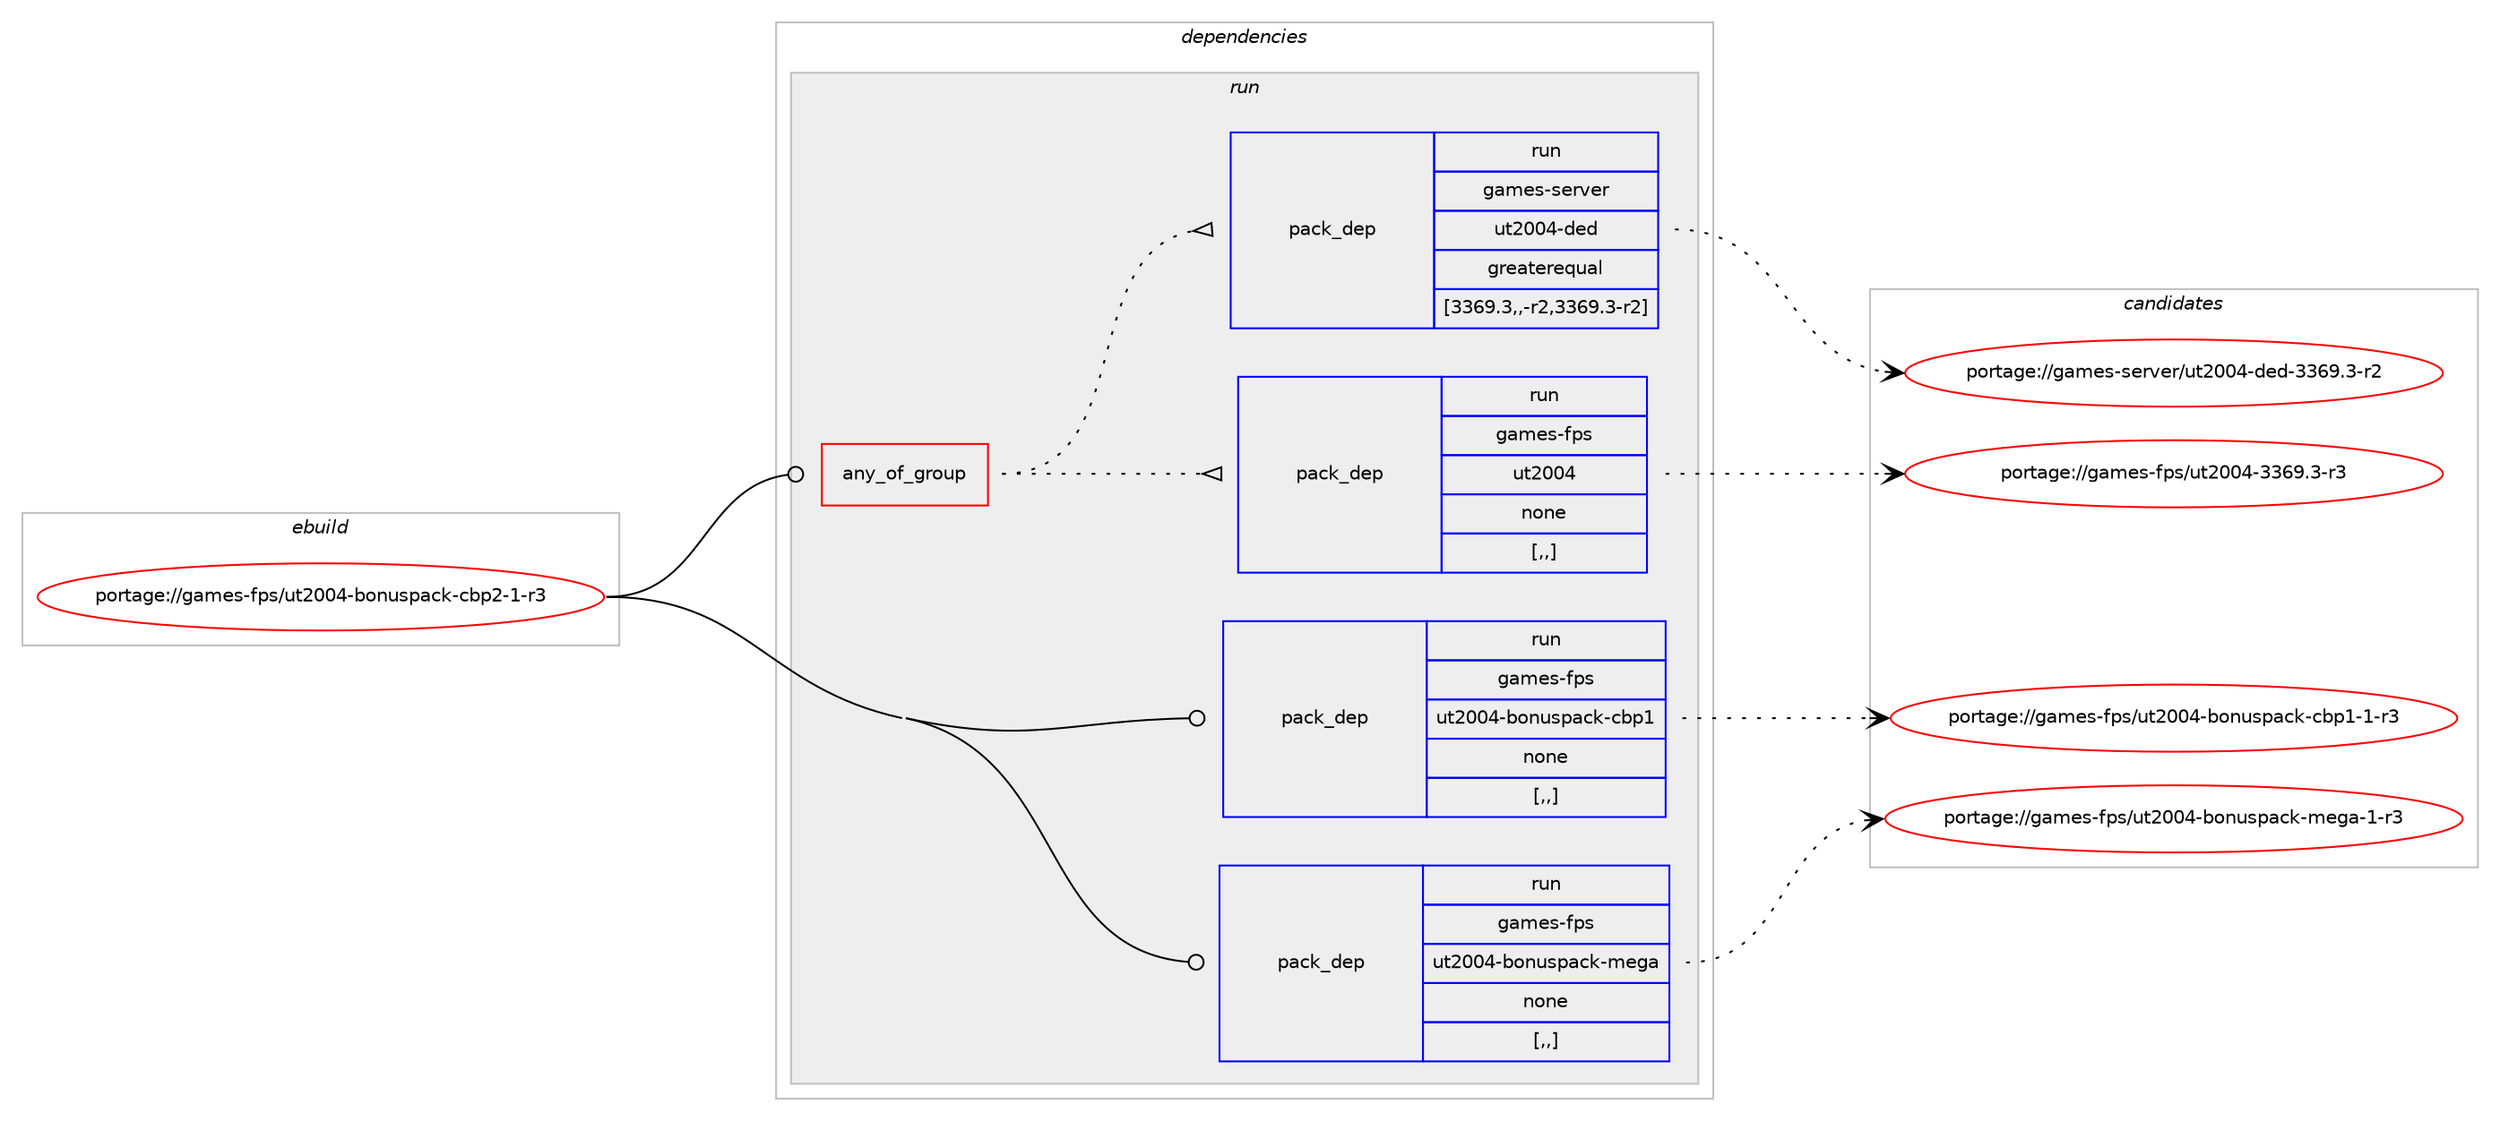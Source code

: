 digraph prolog {

# *************
# Graph options
# *************

newrank=true;
concentrate=true;
compound=true;
graph [rankdir=LR,fontname=Helvetica,fontsize=10,ranksep=1.5];#, ranksep=2.5, nodesep=0.2];
edge  [arrowhead=vee];
node  [fontname=Helvetica,fontsize=10];

# **********
# The ebuild
# **********

subgraph cluster_leftcol {
color=gray;
label=<<i>ebuild</i>>;
id [label="portage://games-fps/ut2004-bonuspack-cbp2-1-r3", color=red, width=4, href="../games-fps/ut2004-bonuspack-cbp2-1-r3.svg"];
}

# ****************
# The dependencies
# ****************

subgraph cluster_midcol {
color=gray;
label=<<i>dependencies</i>>;
subgraph cluster_compile {
fillcolor="#eeeeee";
style=filled;
label=<<i>compile</i>>;
}
subgraph cluster_compileandrun {
fillcolor="#eeeeee";
style=filled;
label=<<i>compile and run</i>>;
}
subgraph cluster_run {
fillcolor="#eeeeee";
style=filled;
label=<<i>run</i>>;
subgraph any1343 {
dependency230398 [label=<<TABLE BORDER="0" CELLBORDER="1" CELLSPACING="0" CELLPADDING="4"><TR><TD CELLPADDING="10">any_of_group</TD></TR></TABLE>>, shape=none, color=red];subgraph pack164768 {
dependency230399 [label=<<TABLE BORDER="0" CELLBORDER="1" CELLSPACING="0" CELLPADDING="4" WIDTH="220"><TR><TD ROWSPAN="6" CELLPADDING="30">pack_dep</TD></TR><TR><TD WIDTH="110">run</TD></TR><TR><TD>games-fps</TD></TR><TR><TD>ut2004</TD></TR><TR><TD>none</TD></TR><TR><TD>[,,]</TD></TR></TABLE>>, shape=none, color=blue];
}
dependency230398:e -> dependency230399:w [weight=20,style="dotted",arrowhead="oinv"];
subgraph pack164769 {
dependency230400 [label=<<TABLE BORDER="0" CELLBORDER="1" CELLSPACING="0" CELLPADDING="4" WIDTH="220"><TR><TD ROWSPAN="6" CELLPADDING="30">pack_dep</TD></TR><TR><TD WIDTH="110">run</TD></TR><TR><TD>games-server</TD></TR><TR><TD>ut2004-ded</TD></TR><TR><TD>greaterequal</TD></TR><TR><TD>[3369.3,,-r2,3369.3-r2]</TD></TR></TABLE>>, shape=none, color=blue];
}
dependency230398:e -> dependency230400:w [weight=20,style="dotted",arrowhead="oinv"];
}
id:e -> dependency230398:w [weight=20,style="solid",arrowhead="odot"];
subgraph pack164770 {
dependency230401 [label=<<TABLE BORDER="0" CELLBORDER="1" CELLSPACING="0" CELLPADDING="4" WIDTH="220"><TR><TD ROWSPAN="6" CELLPADDING="30">pack_dep</TD></TR><TR><TD WIDTH="110">run</TD></TR><TR><TD>games-fps</TD></TR><TR><TD>ut2004-bonuspack-cbp1</TD></TR><TR><TD>none</TD></TR><TR><TD>[,,]</TD></TR></TABLE>>, shape=none, color=blue];
}
id:e -> dependency230401:w [weight=20,style="solid",arrowhead="odot"];
subgraph pack164771 {
dependency230402 [label=<<TABLE BORDER="0" CELLBORDER="1" CELLSPACING="0" CELLPADDING="4" WIDTH="220"><TR><TD ROWSPAN="6" CELLPADDING="30">pack_dep</TD></TR><TR><TD WIDTH="110">run</TD></TR><TR><TD>games-fps</TD></TR><TR><TD>ut2004-bonuspack-mega</TD></TR><TR><TD>none</TD></TR><TR><TD>[,,]</TD></TR></TABLE>>, shape=none, color=blue];
}
id:e -> dependency230402:w [weight=20,style="solid",arrowhead="odot"];
}
}

# **************
# The candidates
# **************

subgraph cluster_choices {
rank=same;
color=gray;
label=<<i>candidates</i>>;

subgraph choice164768 {
color=black;
nodesep=1;
choice10397109101115451021121154711711650484852455151545746514511451 [label="portage://games-fps/ut2004-3369.3-r3", color=red, width=4,href="../games-fps/ut2004-3369.3-r3.svg"];
dependency230399:e -> choice10397109101115451021121154711711650484852455151545746514511451:w [style=dotted,weight="100"];
}
subgraph choice164769 {
color=black;
nodesep=1;
choice1039710910111545115101114118101114471171165048485245100101100455151545746514511450 [label="portage://games-server/ut2004-ded-3369.3-r2", color=red, width=4,href="../games-server/ut2004-ded-3369.3-r2.svg"];
dependency230400:e -> choice1039710910111545115101114118101114471171165048485245100101100455151545746514511450:w [style=dotted,weight="100"];
}
subgraph choice164770 {
color=black;
nodesep=1;
choice10397109101115451021121154711711650484852459811111011711511297991074599981124945494511451 [label="portage://games-fps/ut2004-bonuspack-cbp1-1-r3", color=red, width=4,href="../games-fps/ut2004-bonuspack-cbp1-1-r3.svg"];
dependency230401:e -> choice10397109101115451021121154711711650484852459811111011711511297991074599981124945494511451:w [style=dotted,weight="100"];
}
subgraph choice164771 {
color=black;
nodesep=1;
choice1039710910111545102112115471171165048485245981111101171151129799107451091011039745494511451 [label="portage://games-fps/ut2004-bonuspack-mega-1-r3", color=red, width=4,href="../games-fps/ut2004-bonuspack-mega-1-r3.svg"];
dependency230402:e -> choice1039710910111545102112115471171165048485245981111101171151129799107451091011039745494511451:w [style=dotted,weight="100"];
}
}

}
